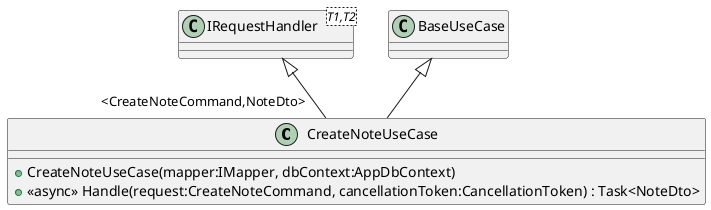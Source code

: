 @startuml
class CreateNoteUseCase {
    + CreateNoteUseCase(mapper:IMapper, dbContext:AppDbContext)
    + <<async>> Handle(request:CreateNoteCommand, cancellationToken:CancellationToken) : Task<NoteDto>
}
class "IRequestHandler"<T1,T2> {
}
BaseUseCase <|-- CreateNoteUseCase
"IRequestHandler" <|-- "<CreateNoteCommand,NoteDto>" CreateNoteUseCase
@enduml
